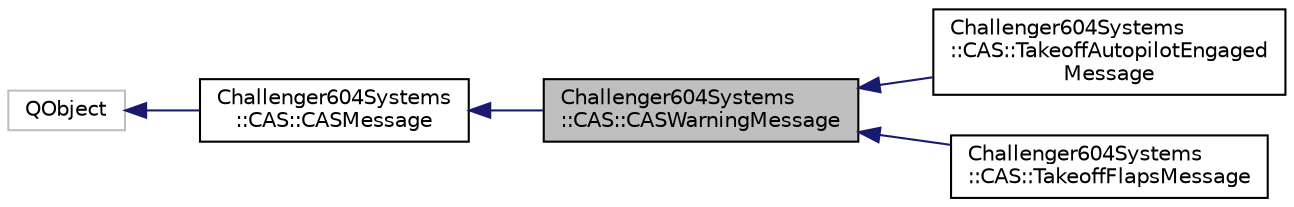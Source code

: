 digraph "Challenger604Systems::CAS::CASWarningMessage"
{
  edge [fontname="Helvetica",fontsize="10",labelfontname="Helvetica",labelfontsize="10"];
  node [fontname="Helvetica",fontsize="10",shape=record];
  rankdir="LR";
  Node1 [label="Challenger604Systems\l::CAS::CASWarningMessage",height=0.2,width=0.4,color="black", fillcolor="grey75", style="filled" fontcolor="black"];
  Node2 -> Node1 [dir="back",color="midnightblue",fontsize="10",style="solid",fontname="Helvetica"];
  Node2 [label="Challenger604Systems\l::CAS::CASMessage",height=0.2,width=0.4,color="black", fillcolor="white", style="filled",URL="$class_challenger604_systems_1_1_c_a_s_1_1_c_a_s_message.html",tooltip="Base class for a Crew Alerting System message."];
  Node3 -> Node2 [dir="back",color="midnightblue",fontsize="10",style="solid",fontname="Helvetica"];
  Node3 [label="QObject",height=0.2,width=0.4,color="grey75", fillcolor="white", style="filled"];
  Node1 -> Node4 [dir="back",color="midnightblue",fontsize="10",style="solid",fontname="Helvetica"];
  Node4 [label="Challenger604Systems\l::CAS::TakeoffAutopilotEngaged\lMessage",height=0.2,width=0.4,color="black", fillcolor="white", style="filled",URL="$class_challenger604_systems_1_1_c_a_s_1_1_takeoff_autopilot_engaged_message.html",tooltip="A message that is sent when the aircraft is in takeoff configuration but the autopilot is engaged..."];
  Node1 -> Node5 [dir="back",color="midnightblue",fontsize="10",style="solid",fontname="Helvetica"];
  Node5 [label="Challenger604Systems\l::CAS::TakeoffFlapsMessage",height=0.2,width=0.4,color="black", fillcolor="white", style="filled",URL="$class_challenger604_systems_1_1_c_a_s_1_1_takeoff_flaps_message.html",tooltip="A warning message that is sent when the aircraft is in takeoff configuration but the flaps are not se..."];
}
